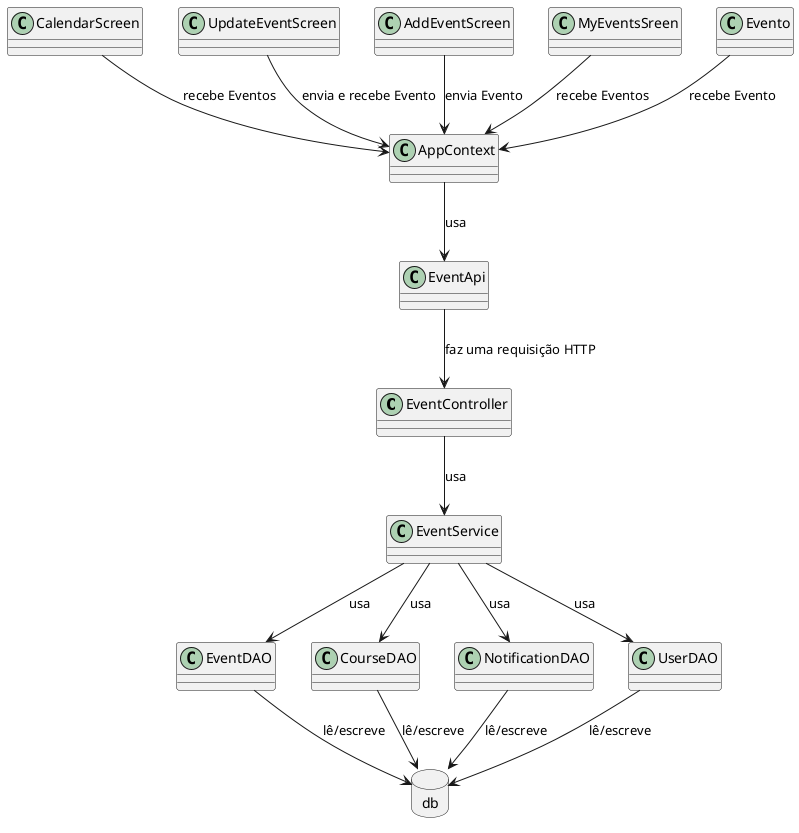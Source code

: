 @startuml
allow_mixing


' skinparam backgroundcolor transparent
' skinparam ArrowFontColor lightGray
' skinparam ArrowColor lightGray

class EventController
class EventService
class EventDAO
class CourseDAO
class NotificationDAO
class UserDAO
class AppContext
class EventApi
class CalendarScreen
class UpdateEventScreen
class AddEventScreen
class MyEventsSreen
class Evento

database db

Evento --> AppContext : recebe Evento
CalendarScreen --> AppContext : recebe Eventos
MyEventsSreen --> AppContext :recebe Eventos
UpdateEventScreen --> AppContext : envia e recebe Evento
AddEventScreen --> AppContext : envia Evento
AppContext --> EventApi : usa
EventApi --> EventController: faz uma requisição HTTP
EventController --> EventService : usa
EventService --> EventDAO : usa
EventService --> CourseDAO : usa
EventService --> NotificationDAO : usa
EventService --> UserDAO : usa
EventDAO --> db : lê/escreve
UserDAO --> db : lê/escreve
CourseDAO --> db : lê/escreve
NotificationDAO --> db : lê/escreve
@enduml